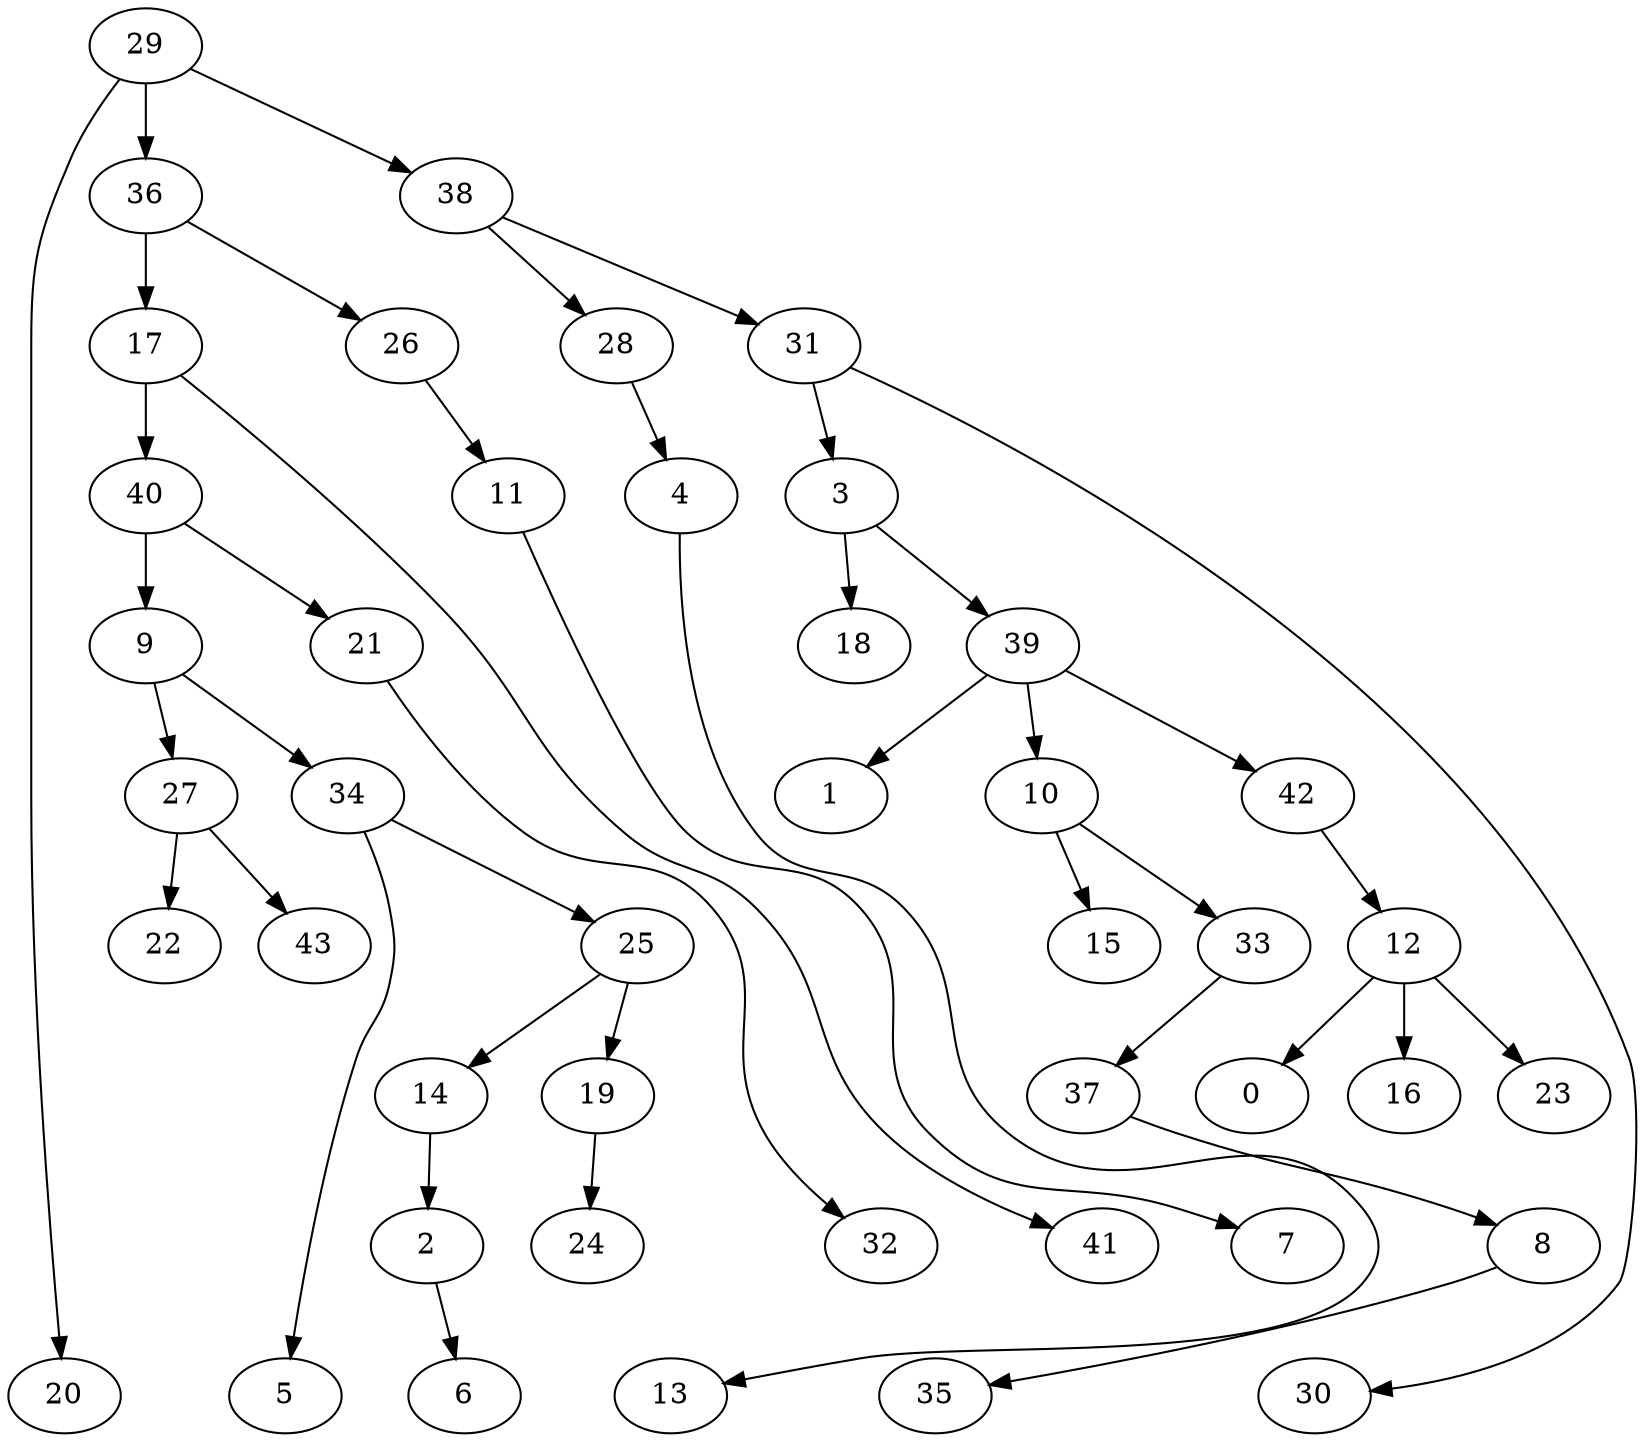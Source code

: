 digraph G {
    2;
    6;
    3;
    18;
    39;
    1;
    10;
    42;
    4;
    13;
    8;
    35;
    9;
    27;
    34;
    22;
    43;
    5;
    25;
    15;
    33;
    37;
    11;
    7;
    12;
    0;
    16;
    23;
    14;
    17;
    40;
    41;
    21;
    19;
    24;
    32;
    26;
    28;
    29;
    20;
    36;
    38;
    31;
    30;
    2 -> 6 [weight=0];
    3 -> 18 [weight=0];
    3 -> 39 [weight=0];
    39 -> 1 [weight=0];
    39 -> 10 [weight=0];
    39 -> 42 [weight=0];
    10 -> 15 [weight=0];
    10 -> 33 [weight=0];
    42 -> 12 [weight=0];
    4 -> 13 [weight=0];
    8 -> 35 [weight=0];
    9 -> 27 [weight=0];
    9 -> 34 [weight=0];
    27 -> 22 [weight=0];
    27 -> 43 [weight=0];
    34 -> 5 [weight=0];
    34 -> 25 [weight=0];
    25 -> 14 [weight=0];
    25 -> 19 [weight=0];
    33 -> 37 [weight=0];
    37 -> 8 [weight=0];
    11 -> 7 [weight=0];
    12 -> 0 [weight=0];
    12 -> 16 [weight=1];
    12 -> 23 [weight=0];
    14 -> 2 [weight=0];
    17 -> 40 [weight=0];
    17 -> 41 [weight=0];
    40 -> 9 [weight=0];
    40 -> 21 [weight=0];
    21 -> 32 [weight=0];
    19 -> 24 [weight=0];
    26 -> 11 [weight=0];
    28 -> 4 [weight=0];
    29 -> 20 [weight=0];
    29 -> 36 [weight=3];
    29 -> 38 [weight=0];
    36 -> 17 [weight=1];
    36 -> 26 [weight=0];
    38 -> 28 [weight=0];
    38 -> 31 [weight=0];
    31 -> 3 [weight=0];
    31 -> 30 [weight=0];
}
